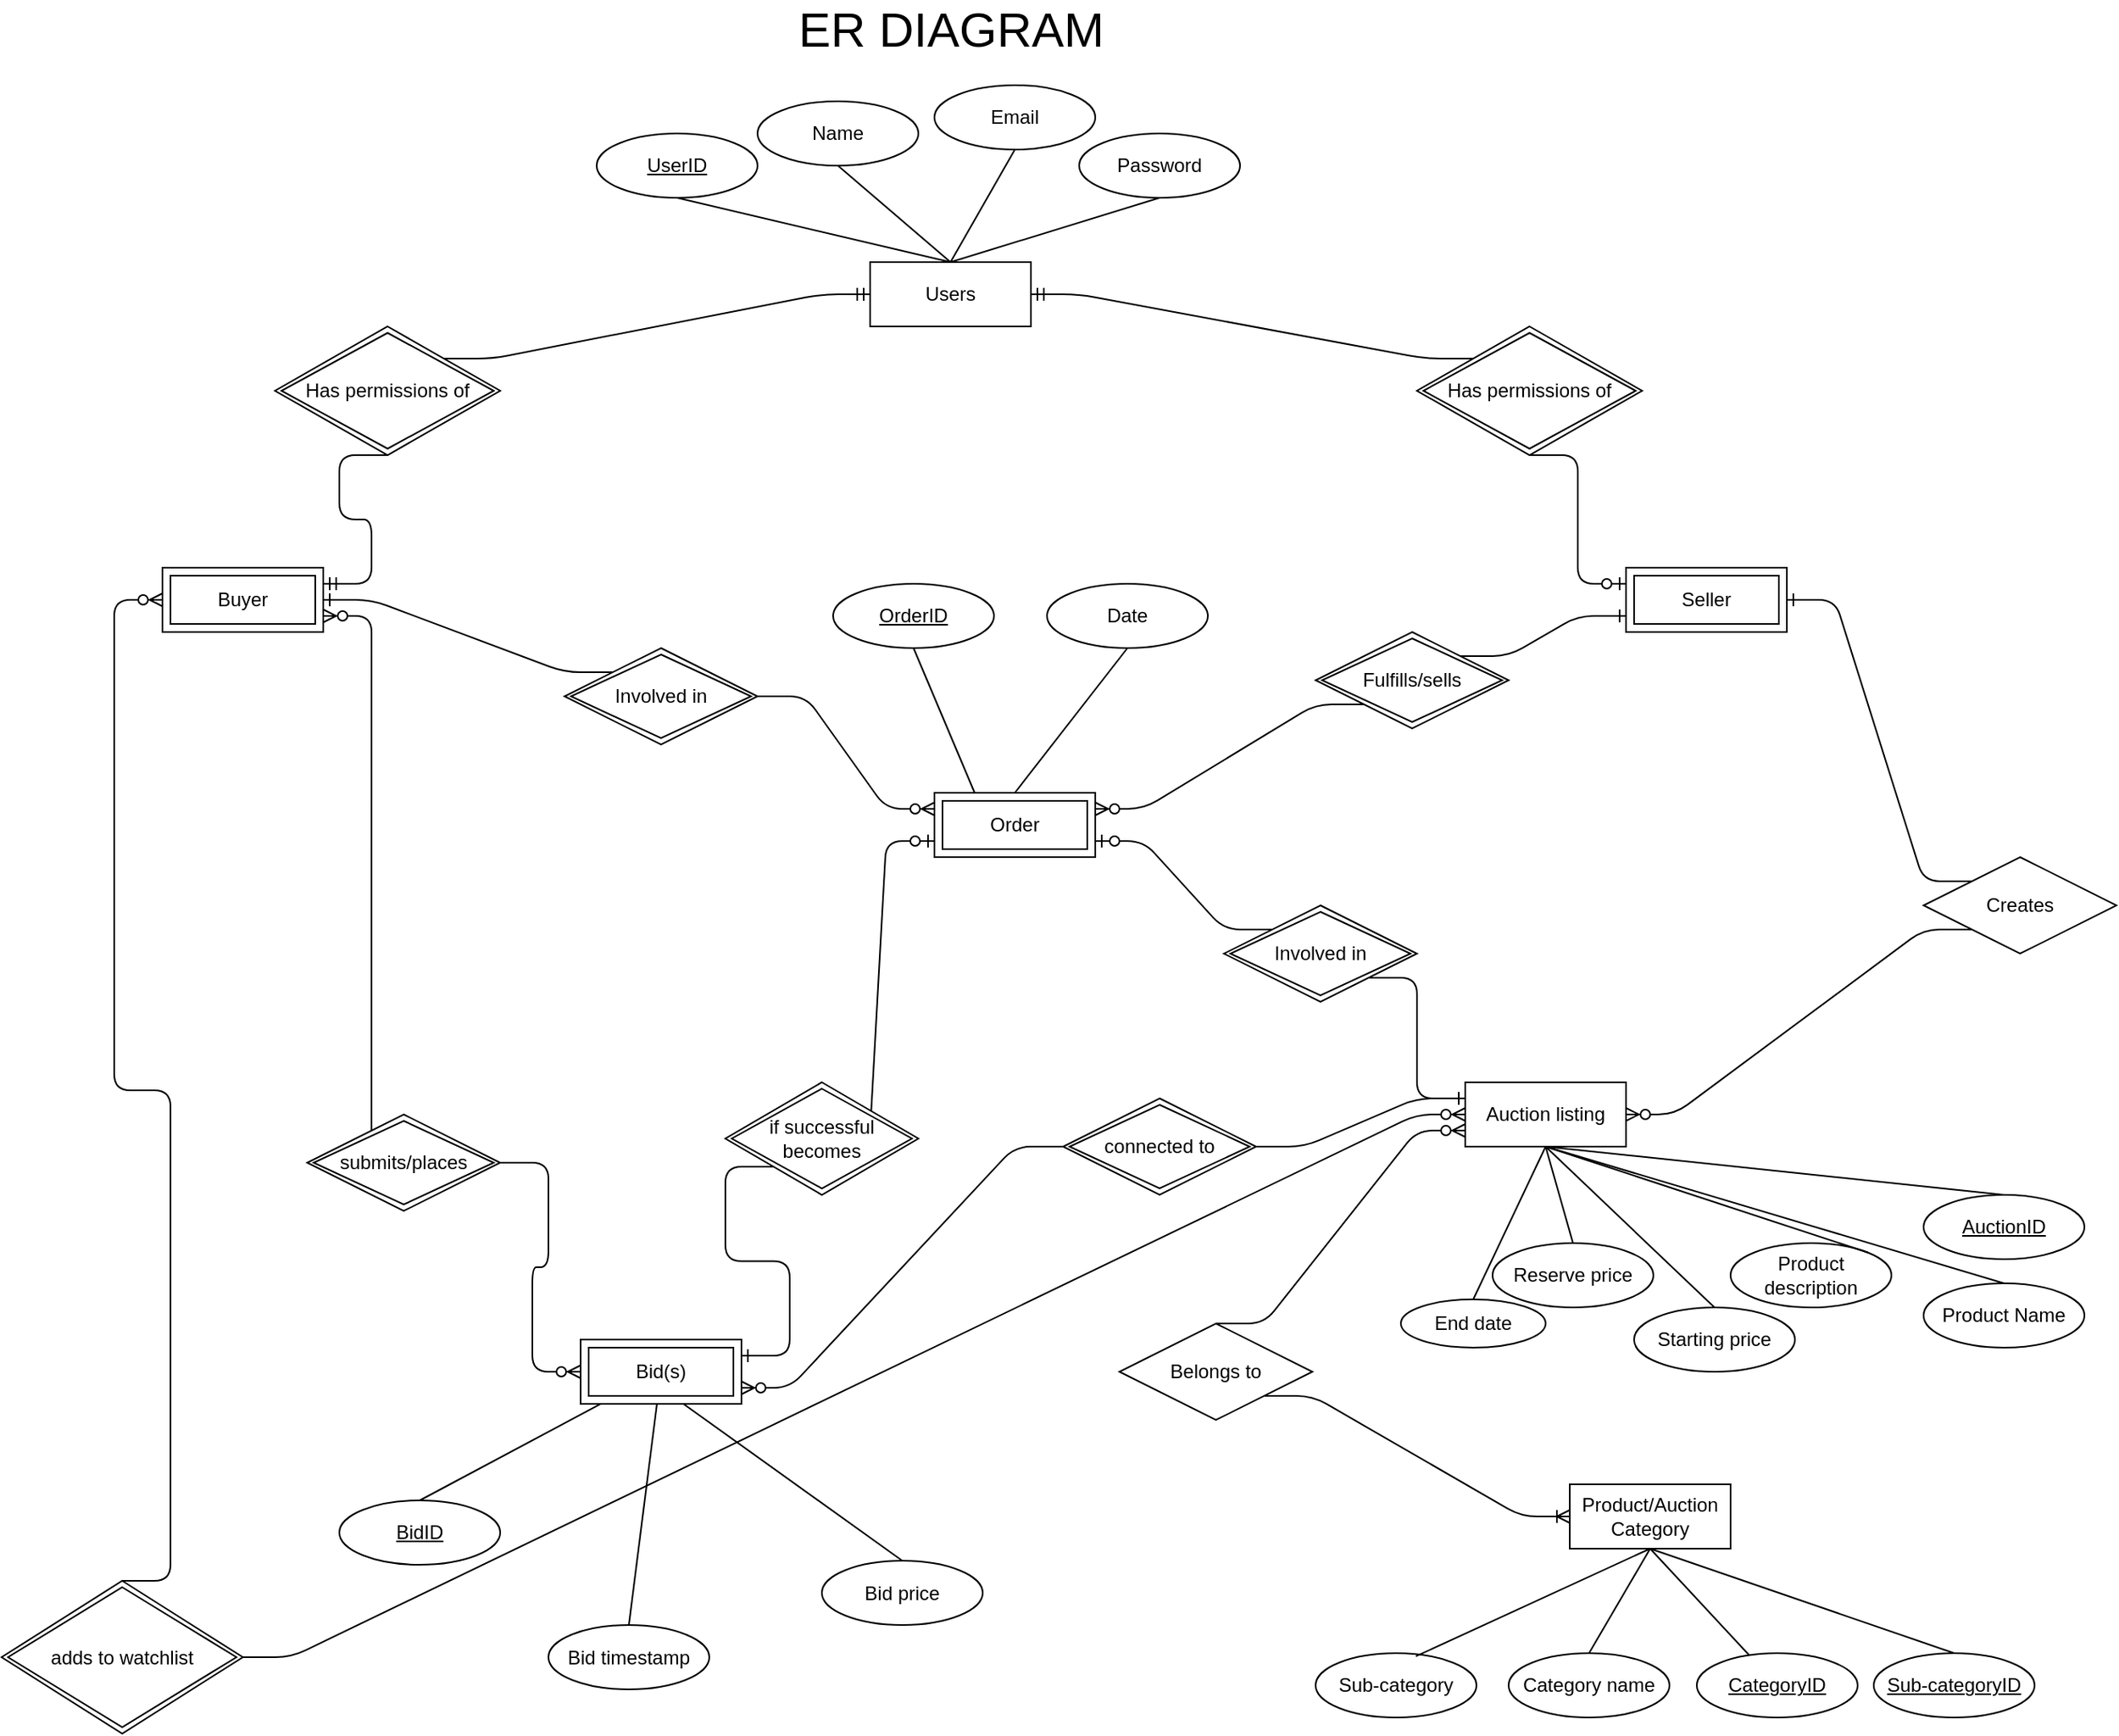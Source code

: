<mxfile version="13.8.1" type="github" pages="3">
  <diagram id="PBJe3xCFQkrLJ3TgRgL_" name="Qasim">
    <mxGraphModel dx="1577" dy="1065" grid="1" gridSize="10" guides="1" tooltips="1" connect="1" arrows="1" fold="1" page="1" pageScale="1" pageWidth="1654" pageHeight="1169" math="0" shadow="0">
      <root>
        <mxCell id="0" />
        <mxCell id="1" parent="0" />
        <mxCell id="jdo_Bs8H3Nefda1nTduL-1" value="Users" style="whiteSpace=wrap;html=1;align=center;" parent="1" vertex="1">
          <mxGeometry x="750" y="200" width="100" height="40" as="geometry" />
        </mxCell>
        <mxCell id="jdo_Bs8H3Nefda1nTduL-7" value="Has permissions of" style="shape=rhombus;double=1;perimeter=rhombusPerimeter;whiteSpace=wrap;html=1;align=center;" parent="1" vertex="1">
          <mxGeometry x="1090" y="240" width="140" height="80" as="geometry" />
        </mxCell>
        <mxCell id="jdo_Bs8H3Nefda1nTduL-9" value="Seller" style="shape=ext;margin=3;double=1;whiteSpace=wrap;html=1;align=center;" parent="1" vertex="1">
          <mxGeometry x="1220" y="390" width="100" height="40" as="geometry" />
        </mxCell>
        <mxCell id="jdo_Bs8H3Nefda1nTduL-10" value="Buyer" style="shape=ext;margin=3;double=1;whiteSpace=wrap;html=1;align=center;" parent="1" vertex="1">
          <mxGeometry x="310" y="390" width="100" height="40" as="geometry" />
        </mxCell>
        <mxCell id="jdo_Bs8H3Nefda1nTduL-11" value="Has permissions of" style="shape=rhombus;double=1;perimeter=rhombusPerimeter;whiteSpace=wrap;html=1;align=center;" parent="1" vertex="1">
          <mxGeometry x="380" y="240" width="140" height="80" as="geometry" />
        </mxCell>
        <mxCell id="jdo_Bs8H3Nefda1nTduL-14" value="" style="edgeStyle=entityRelationEdgeStyle;fontSize=12;html=1;endArrow=ERzeroToOne;endFill=1;rounded=1;exitX=0.5;exitY=1;exitDx=0;exitDy=0;entryX=0;entryY=0.25;entryDx=0;entryDy=0;" parent="1" source="jdo_Bs8H3Nefda1nTduL-7" target="jdo_Bs8H3Nefda1nTduL-9" edge="1">
          <mxGeometry width="100" height="100" relative="1" as="geometry">
            <mxPoint x="1040" y="430" as="sourcePoint" />
            <mxPoint x="970" y="500" as="targetPoint" />
          </mxGeometry>
        </mxCell>
        <mxCell id="jdo_Bs8H3Nefda1nTduL-17" value="" style="edgeStyle=entityRelationEdgeStyle;fontSize=12;html=1;endArrow=ERmandOne;entryX=0;entryY=0.5;entryDx=0;entryDy=0;exitX=1;exitY=0;exitDx=0;exitDy=0;" parent="1" source="jdo_Bs8H3Nefda1nTduL-11" target="jdo_Bs8H3Nefda1nTduL-1" edge="1">
          <mxGeometry width="100" height="100" relative="1" as="geometry">
            <mxPoint x="530" y="300" as="sourcePoint" />
            <mxPoint x="630" y="200" as="targetPoint" />
          </mxGeometry>
        </mxCell>
        <mxCell id="jdo_Bs8H3Nefda1nTduL-18" value="" style="edgeStyle=entityRelationEdgeStyle;fontSize=12;html=1;endArrow=ERmandOne;entryX=1;entryY=0.25;entryDx=0;entryDy=0;exitX=0.5;exitY=1;exitDx=0;exitDy=0;" parent="1" source="jdo_Bs8H3Nefda1nTduL-11" target="jdo_Bs8H3Nefda1nTduL-10" edge="1">
          <mxGeometry width="100" height="100" relative="1" as="geometry">
            <mxPoint x="820" y="610" as="sourcePoint" />
            <mxPoint x="380" y="350" as="targetPoint" />
          </mxGeometry>
        </mxCell>
        <mxCell id="jdo_Bs8H3Nefda1nTduL-20" value="Creates" style="shape=rhombus;perimeter=rhombusPerimeter;whiteSpace=wrap;html=1;align=center;" parent="1" vertex="1">
          <mxGeometry x="1405" y="570" width="120" height="60" as="geometry" />
        </mxCell>
        <mxCell id="jdo_Bs8H3Nefda1nTduL-21" value="Auction listing" style="whiteSpace=wrap;html=1;align=center;" parent="1" vertex="1">
          <mxGeometry x="1120" y="710" width="100" height="40" as="geometry" />
        </mxCell>
        <mxCell id="jdo_Bs8H3Nefda1nTduL-22" value="" style="edgeStyle=entityRelationEdgeStyle;fontSize=12;html=1;endArrow=ERzeroToMany;endFill=1;entryX=1;entryY=0.5;entryDx=0;entryDy=0;exitX=0;exitY=1;exitDx=0;exitDy=0;" parent="1" source="jdo_Bs8H3Nefda1nTduL-20" target="jdo_Bs8H3Nefda1nTduL-21" edge="1">
          <mxGeometry width="100" height="100" relative="1" as="geometry">
            <mxPoint x="1190" y="620" as="sourcePoint" />
            <mxPoint x="1330" y="650" as="targetPoint" />
          </mxGeometry>
        </mxCell>
        <mxCell id="jdo_Bs8H3Nefda1nTduL-25" value="" style="edgeStyle=entityRelationEdgeStyle;fontSize=12;html=1;endArrow=ERmandOne;entryX=1;entryY=0.5;entryDx=0;entryDy=0;exitX=0;exitY=0;exitDx=0;exitDy=0;" parent="1" source="jdo_Bs8H3Nefda1nTduL-7" target="jdo_Bs8H3Nefda1nTduL-1" edge="1">
          <mxGeometry width="100" height="100" relative="1" as="geometry">
            <mxPoint x="1093" y="205" as="sourcePoint" />
            <mxPoint x="1030" y="120" as="targetPoint" />
          </mxGeometry>
        </mxCell>
        <mxCell id="jdo_Bs8H3Nefda1nTduL-26" value="AuctionID" style="ellipse;whiteSpace=wrap;html=1;align=center;fontStyle=4;" parent="1" vertex="1">
          <mxGeometry x="1405" y="780" width="100" height="40" as="geometry" />
        </mxCell>
        <mxCell id="jdo_Bs8H3Nefda1nTduL-27" value="" style="endArrow=none;html=1;rounded=0;entryX=0.5;entryY=0;entryDx=0;entryDy=0;exitX=0.5;exitY=1;exitDx=0;exitDy=0;" parent="1" source="jdo_Bs8H3Nefda1nTduL-21" target="jdo_Bs8H3Nefda1nTduL-26" edge="1">
          <mxGeometry relative="1" as="geometry">
            <mxPoint x="1485" y="500" as="sourcePoint" />
            <mxPoint x="1645" y="500" as="targetPoint" />
          </mxGeometry>
        </mxCell>
        <mxCell id="jdo_Bs8H3Nefda1nTduL-28" value="" style="edgeStyle=entityRelationEdgeStyle;fontSize=12;html=1;endArrow=ERone;endFill=1;entryX=1;entryY=0.5;entryDx=0;entryDy=0;exitX=0;exitY=0;exitDx=0;exitDy=0;" parent="1" source="jdo_Bs8H3Nefda1nTduL-20" target="jdo_Bs8H3Nefda1nTduL-9" edge="1">
          <mxGeometry width="100" height="100" relative="1" as="geometry">
            <mxPoint x="980" y="760" as="sourcePoint" />
            <mxPoint x="1080" y="660" as="targetPoint" />
          </mxGeometry>
        </mxCell>
        <mxCell id="jdo_Bs8H3Nefda1nTduL-29" value="Product Name" style="ellipse;whiteSpace=wrap;html=1;align=center;" parent="1" vertex="1">
          <mxGeometry x="1405" y="835" width="100" height="40" as="geometry" />
        </mxCell>
        <mxCell id="jdo_Bs8H3Nefda1nTduL-30" value="" style="endArrow=none;html=1;rounded=0;entryX=0.5;entryY=1;entryDx=0;entryDy=0;exitX=0.5;exitY=0;exitDx=0;exitDy=0;" parent="1" source="jdo_Bs8H3Nefda1nTduL-29" target="jdo_Bs8H3Nefda1nTduL-21" edge="1">
          <mxGeometry relative="1" as="geometry">
            <mxPoint x="1065" y="810" as="sourcePoint" />
            <mxPoint x="1225" y="810" as="targetPoint" />
          </mxGeometry>
        </mxCell>
        <mxCell id="jdo_Bs8H3Nefda1nTduL-31" value="Product description" style="ellipse;whiteSpace=wrap;html=1;align=center;" parent="1" vertex="1">
          <mxGeometry x="1285" y="810" width="100" height="40" as="geometry" />
        </mxCell>
        <mxCell id="jdo_Bs8H3Nefda1nTduL-34" value="" style="endArrow=none;html=1;rounded=0;entryX=0.5;entryY=1;entryDx=0;entryDy=0;exitX=1;exitY=0;exitDx=0;exitDy=0;" parent="1" source="jdo_Bs8H3Nefda1nTduL-31" target="jdo_Bs8H3Nefda1nTduL-21" edge="1">
          <mxGeometry relative="1" as="geometry">
            <mxPoint x="1255" y="850" as="sourcePoint" />
            <mxPoint x="1245" y="790" as="targetPoint" />
          </mxGeometry>
        </mxCell>
        <mxCell id="jdo_Bs8H3Nefda1nTduL-38" value="" style="edgeStyle=entityRelationEdgeStyle;fontSize=12;html=1;endArrow=ERzeroToMany;endFill=1;exitX=0.583;exitY=0.5;exitDx=0;exitDy=0;exitPerimeter=0;entryX=1;entryY=0.75;entryDx=0;entryDy=0;" parent="1" source="S4HPG_5OyXTRfToOtr7x-22" target="jdo_Bs8H3Nefda1nTduL-10" edge="1">
          <mxGeometry width="100" height="100" relative="1" as="geometry">
            <mxPoint x="540" y="690" as="sourcePoint" />
            <mxPoint x="590" y="580" as="targetPoint" />
          </mxGeometry>
        </mxCell>
        <mxCell id="jdo_Bs8H3Nefda1nTduL-39" value="Bid price" style="ellipse;whiteSpace=wrap;html=1;align=center;" parent="1" vertex="1">
          <mxGeometry x="720" y="1007.5" width="100" height="40" as="geometry" />
        </mxCell>
        <mxCell id="jdo_Bs8H3Nefda1nTduL-40" value="" style="endArrow=none;html=1;rounded=0;entryX=0.5;entryY=0;entryDx=0;entryDy=0;exitX=0.5;exitY=0.75;exitDx=0;exitDy=0;exitPerimeter=0;" parent="1" source="u88miDDHLqtCUj73dIhM-4" target="jdo_Bs8H3Nefda1nTduL-39" edge="1">
          <mxGeometry relative="1" as="geometry">
            <mxPoint x="680" y="755" as="sourcePoint" />
            <mxPoint x="840" y="710" as="targetPoint" />
          </mxGeometry>
        </mxCell>
        <mxCell id="jdo_Bs8H3Nefda1nTduL-41" value="BidID" style="ellipse;whiteSpace=wrap;html=1;align=center;fontStyle=4;" parent="1" vertex="1">
          <mxGeometry x="420" y="970" width="100" height="40" as="geometry" />
        </mxCell>
        <mxCell id="jdo_Bs8H3Nefda1nTduL-42" value="" style="endArrow=none;html=1;rounded=0;exitX=0.5;exitY=0;exitDx=0;exitDy=0;entryX=0.5;entryY=0.5;entryDx=0;entryDy=0;entryPerimeter=0;" parent="1" source="jdo_Bs8H3Nefda1nTduL-41" target="u88miDDHLqtCUj73dIhM-4" edge="1">
          <mxGeometry relative="1" as="geometry">
            <mxPoint x="760" y="720" as="sourcePoint" />
            <mxPoint x="650" y="740" as="targetPoint" />
          </mxGeometry>
        </mxCell>
        <mxCell id="jdo_Bs8H3Nefda1nTduL-43" value="End date" style="ellipse;whiteSpace=wrap;html=1;align=center;" parent="1" vertex="1">
          <mxGeometry x="1080" y="845" width="90" height="30" as="geometry" />
        </mxCell>
        <mxCell id="jdo_Bs8H3Nefda1nTduL-44" value="" style="endArrow=none;html=1;rounded=0;entryX=0.5;entryY=1;entryDx=0;entryDy=0;exitX=0.5;exitY=0;exitDx=0;exitDy=0;" parent="1" source="jdo_Bs8H3Nefda1nTduL-43" target="jdo_Bs8H3Nefda1nTduL-21" edge="1">
          <mxGeometry relative="1" as="geometry">
            <mxPoint x="1170.355" y="855.858" as="sourcePoint" />
            <mxPoint x="1095" y="750" as="targetPoint" />
          </mxGeometry>
        </mxCell>
        <mxCell id="jdo_Bs8H3Nefda1nTduL-45" value="Belongs to" style="shape=rhombus;perimeter=rhombusPerimeter;whiteSpace=wrap;html=1;align=center;" parent="1" vertex="1">
          <mxGeometry x="905" y="860" width="120" height="60" as="geometry" />
        </mxCell>
        <mxCell id="jdo_Bs8H3Nefda1nTduL-46" value="Product/Auction Category" style="whiteSpace=wrap;html=1;align=center;" parent="1" vertex="1">
          <mxGeometry x="1185" y="960" width="100" height="40" as="geometry" />
        </mxCell>
        <mxCell id="jdo_Bs8H3Nefda1nTduL-49" value="" style="edgeStyle=entityRelationEdgeStyle;fontSize=12;html=1;endArrow=ERzeroToMany;endFill=1;exitX=0.5;exitY=0;exitDx=0;exitDy=0;entryX=0;entryY=0.75;entryDx=0;entryDy=0;" parent="1" source="jdo_Bs8H3Nefda1nTduL-45" target="jdo_Bs8H3Nefda1nTduL-21" edge="1">
          <mxGeometry width="100" height="100" relative="1" as="geometry">
            <mxPoint x="760" y="810" as="sourcePoint" />
            <mxPoint x="820" y="690" as="targetPoint" />
          </mxGeometry>
        </mxCell>
        <mxCell id="jdo_Bs8H3Nefda1nTduL-50" value="" style="edgeStyle=entityRelationEdgeStyle;fontSize=12;html=1;endArrow=ERoneToMany;exitX=1;exitY=1;exitDx=0;exitDy=0;" parent="1" source="jdo_Bs8H3Nefda1nTduL-45" target="jdo_Bs8H3Nefda1nTduL-46" edge="1">
          <mxGeometry width="100" height="100" relative="1" as="geometry">
            <mxPoint x="790" y="860" as="sourcePoint" />
            <mxPoint x="940" y="690" as="targetPoint" />
          </mxGeometry>
        </mxCell>
        <mxCell id="S4HPG_5OyXTRfToOtr7x-1" value="CategoryID" style="ellipse;whiteSpace=wrap;html=1;align=center;fontStyle=4;" parent="1" vertex="1">
          <mxGeometry x="1264" y="1065" width="100" height="40" as="geometry" />
        </mxCell>
        <mxCell id="S4HPG_5OyXTRfToOtr7x-2" value="Category name" style="ellipse;whiteSpace=wrap;html=1;align=center;" parent="1" vertex="1">
          <mxGeometry x="1147" y="1065" width="100" height="40" as="geometry" />
        </mxCell>
        <mxCell id="S4HPG_5OyXTRfToOtr7x-4" value="Sub-category" style="ellipse;whiteSpace=wrap;html=1;align=center;" parent="1" vertex="1">
          <mxGeometry x="1027" y="1065" width="100" height="40" as="geometry" />
        </mxCell>
        <mxCell id="S4HPG_5OyXTRfToOtr7x-5" value="Sub-categoryID" style="ellipse;whiteSpace=wrap;html=1;align=center;fontStyle=4;" parent="1" vertex="1">
          <mxGeometry x="1374" y="1065" width="100" height="40" as="geometry" />
        </mxCell>
        <mxCell id="S4HPG_5OyXTRfToOtr7x-6" value="" style="endArrow=none;html=1;rounded=0;exitX=0.5;exitY=1;exitDx=0;exitDy=0;entryX=0.5;entryY=0;entryDx=0;entryDy=0;" parent="1" source="jdo_Bs8H3Nefda1nTduL-46" target="S4HPG_5OyXTRfToOtr7x-5" edge="1">
          <mxGeometry relative="1" as="geometry">
            <mxPoint x="840" y="1010" as="sourcePoint" />
            <mxPoint x="1000" y="1010" as="targetPoint" />
          </mxGeometry>
        </mxCell>
        <mxCell id="S4HPG_5OyXTRfToOtr7x-9" value="" style="endArrow=none;html=1;rounded=0;exitX=0.5;exitY=1;exitDx=0;exitDy=0;" parent="1" source="jdo_Bs8H3Nefda1nTduL-46" target="S4HPG_5OyXTRfToOtr7x-1" edge="1">
          <mxGeometry relative="1" as="geometry">
            <mxPoint x="750" y="1010" as="sourcePoint" />
            <mxPoint x="887" y="1060" as="targetPoint" />
          </mxGeometry>
        </mxCell>
        <mxCell id="S4HPG_5OyXTRfToOtr7x-10" value="" style="endArrow=none;html=1;rounded=0;exitX=0.5;exitY=1;exitDx=0;exitDy=0;entryX=0.5;entryY=0;entryDx=0;entryDy=0;" parent="1" source="jdo_Bs8H3Nefda1nTduL-46" target="S4HPG_5OyXTRfToOtr7x-2" edge="1">
          <mxGeometry relative="1" as="geometry">
            <mxPoint x="760" y="1020" as="sourcePoint" />
            <mxPoint x="897" y="1070" as="targetPoint" />
          </mxGeometry>
        </mxCell>
        <mxCell id="S4HPG_5OyXTRfToOtr7x-11" value="" style="endArrow=none;html=1;rounded=0;exitX=0.5;exitY=1;exitDx=0;exitDy=0;entryX=0.623;entryY=0.049;entryDx=0;entryDy=0;entryPerimeter=0;" parent="1" source="jdo_Bs8H3Nefda1nTduL-46" target="S4HPG_5OyXTRfToOtr7x-4" edge="1">
          <mxGeometry relative="1" as="geometry">
            <mxPoint x="770" y="1030" as="sourcePoint" />
            <mxPoint x="907" y="1080" as="targetPoint" />
          </mxGeometry>
        </mxCell>
        <mxCell id="S4HPG_5OyXTRfToOtr7x-12" value="&lt;u&gt;UserID&lt;/u&gt;" style="ellipse;whiteSpace=wrap;html=1;align=center;" parent="1" vertex="1">
          <mxGeometry x="580" y="120" width="100" height="40" as="geometry" />
        </mxCell>
        <mxCell id="S4HPG_5OyXTRfToOtr7x-13" value="" style="endArrow=none;html=1;rounded=0;entryX=0.5;entryY=1;entryDx=0;entryDy=0;exitX=0.5;exitY=0;exitDx=0;exitDy=0;" parent="1" source="jdo_Bs8H3Nefda1nTduL-1" target="S4HPG_5OyXTRfToOtr7x-15" edge="1">
          <mxGeometry relative="1" as="geometry">
            <mxPoint x="827" y="170" as="sourcePoint" />
            <mxPoint x="870" y="130" as="targetPoint" />
          </mxGeometry>
        </mxCell>
        <mxCell id="S4HPG_5OyXTRfToOtr7x-14" value="" style="endArrow=none;html=1;rounded=0;exitX=0.5;exitY=1;exitDx=0;exitDy=0;entryX=0.5;entryY=0;entryDx=0;entryDy=0;" parent="1" source="S4HPG_5OyXTRfToOtr7x-12" target="jdo_Bs8H3Nefda1nTduL-1" edge="1">
          <mxGeometry relative="1" as="geometry">
            <mxPoint x="700" y="150" as="sourcePoint" />
            <mxPoint x="860" y="150" as="targetPoint" />
          </mxGeometry>
        </mxCell>
        <mxCell id="S4HPG_5OyXTRfToOtr7x-15" value="Name" style="ellipse;whiteSpace=wrap;html=1;align=center;" parent="1" vertex="1">
          <mxGeometry x="680" y="100" width="100" height="40" as="geometry" />
        </mxCell>
        <mxCell id="S4HPG_5OyXTRfToOtr7x-16" value="Email" style="ellipse;whiteSpace=wrap;html=1;align=center;" parent="1" vertex="1">
          <mxGeometry x="790" y="90" width="100" height="40" as="geometry" />
        </mxCell>
        <mxCell id="S4HPG_5OyXTRfToOtr7x-17" value="" style="endArrow=none;html=1;rounded=0;entryX=0.5;entryY=1;entryDx=0;entryDy=0;exitX=0.5;exitY=0;exitDx=0;exitDy=0;" parent="1" source="jdo_Bs8H3Nefda1nTduL-1" target="S4HPG_5OyXTRfToOtr7x-16" edge="1">
          <mxGeometry relative="1" as="geometry">
            <mxPoint x="834" y="180" as="sourcePoint" />
            <mxPoint x="837" y="130" as="targetPoint" />
          </mxGeometry>
        </mxCell>
        <mxCell id="S4HPG_5OyXTRfToOtr7x-18" value="Starting price" style="ellipse;whiteSpace=wrap;html=1;align=center;" parent="1" vertex="1">
          <mxGeometry x="1225" y="850" width="100" height="40" as="geometry" />
        </mxCell>
        <mxCell id="S4HPG_5OyXTRfToOtr7x-19" value="Reserve price" style="ellipse;whiteSpace=wrap;html=1;align=center;" parent="1" vertex="1">
          <mxGeometry x="1137" y="810" width="100" height="40" as="geometry" />
        </mxCell>
        <mxCell id="S4HPG_5OyXTRfToOtr7x-20" value="" style="endArrow=none;html=1;rounded=0;exitX=0.5;exitY=1;exitDx=0;exitDy=0;entryX=0.5;entryY=0;entryDx=0;entryDy=0;" parent="1" source="jdo_Bs8H3Nefda1nTduL-21" target="S4HPG_5OyXTRfToOtr7x-19" edge="1">
          <mxGeometry relative="1" as="geometry">
            <mxPoint x="1055" y="770" as="sourcePoint" />
            <mxPoint x="1215" y="770" as="targetPoint" />
          </mxGeometry>
        </mxCell>
        <mxCell id="S4HPG_5OyXTRfToOtr7x-21" value="" style="endArrow=none;html=1;rounded=0;exitX=0.5;exitY=1;exitDx=0;exitDy=0;entryX=0.5;entryY=0;entryDx=0;entryDy=0;" parent="1" source="jdo_Bs8H3Nefda1nTduL-21" target="S4HPG_5OyXTRfToOtr7x-18" edge="1">
          <mxGeometry relative="1" as="geometry">
            <mxPoint x="1140" y="750" as="sourcePoint" />
            <mxPoint x="1202" y="880" as="targetPoint" />
          </mxGeometry>
        </mxCell>
        <mxCell id="S4HPG_5OyXTRfToOtr7x-22" value="submits/places" style="shape=rhombus;double=1;perimeter=rhombusPerimeter;whiteSpace=wrap;html=1;align=center;shadow=0;sketch=0;strokeColor=#000000;gradientColor=none;" parent="1" vertex="1">
          <mxGeometry x="400" y="730" width="120" height="60" as="geometry" />
        </mxCell>
        <mxCell id="S4HPG_5OyXTRfToOtr7x-23" value="Bid timestamp" style="ellipse;whiteSpace=wrap;html=1;align=center;" parent="1" vertex="1">
          <mxGeometry x="550" y="1047.5" width="100" height="40" as="geometry" />
        </mxCell>
        <mxCell id="S4HPG_5OyXTRfToOtr7x-24" value="" style="endArrow=none;html=1;rounded=0;exitX=0.5;exitY=0.5;exitDx=0;exitDy=0;entryX=0.5;entryY=0;entryDx=0;entryDy=0;exitPerimeter=0;" parent="1" source="u88miDDHLqtCUj73dIhM-4" target="S4HPG_5OyXTRfToOtr7x-23" edge="1">
          <mxGeometry relative="1" as="geometry">
            <mxPoint x="680" y="755" as="sourcePoint" />
            <mxPoint x="1000" y="750" as="targetPoint" />
          </mxGeometry>
        </mxCell>
        <mxCell id="S4HPG_5OyXTRfToOtr7x-25" value="adds to watchlist" style="shape=rhombus;double=1;perimeter=rhombusPerimeter;whiteSpace=wrap;html=1;align=center;shadow=0;sketch=0;strokeColor=#000000;gradientColor=none;" parent="1" vertex="1">
          <mxGeometry x="210" y="1020" width="150" height="95" as="geometry" />
        </mxCell>
        <mxCell id="S4HPG_5OyXTRfToOtr7x-26" value="" style="edgeStyle=entityRelationEdgeStyle;fontSize=12;html=1;endArrow=ERzeroToMany;endFill=1;exitX=1;exitY=0.5;exitDx=0;exitDy=0;entryX=0;entryY=0.5;entryDx=0;entryDy=0;" parent="1" source="S4HPG_5OyXTRfToOtr7x-25" target="jdo_Bs8H3Nefda1nTduL-21" edge="1">
          <mxGeometry width="100" height="100" relative="1" as="geometry">
            <mxPoint x="740" y="780" as="sourcePoint" />
            <mxPoint x="840" y="680" as="targetPoint" />
          </mxGeometry>
        </mxCell>
        <mxCell id="S4HPG_5OyXTRfToOtr7x-28" value="" style="fontSize=12;html=1;endArrow=ERzeroToMany;endFill=1;entryX=0;entryY=0.5;entryDx=0;entryDy=0;exitX=0.5;exitY=0;exitDx=0;exitDy=0;edgeStyle=entityRelationEdgeStyle;" parent="1" source="S4HPG_5OyXTRfToOtr7x-25" target="jdo_Bs8H3Nefda1nTduL-10" edge="1">
          <mxGeometry width="100" height="100" relative="1" as="geometry">
            <mxPoint x="310" y="790" as="sourcePoint" />
            <mxPoint x="410" y="690" as="targetPoint" />
          </mxGeometry>
        </mxCell>
        <mxCell id="S4HPG_5OyXTRfToOtr7x-30" value="&lt;font style=&quot;font-size: 30px&quot;&gt;ER DIAGRAM&lt;/font&gt;" style="text;html=1;align=center;verticalAlign=middle;resizable=0;points=[];autosize=1;" parent="1" vertex="1">
          <mxGeometry x="695" y="40" width="210" height="30" as="geometry" />
        </mxCell>
        <mxCell id="u88miDDHLqtCUj73dIhM-1" value="Password" style="ellipse;whiteSpace=wrap;html=1;align=center;" vertex="1" parent="1">
          <mxGeometry x="880" y="120" width="100" height="40" as="geometry" />
        </mxCell>
        <mxCell id="u88miDDHLqtCUj73dIhM-2" value="" style="endArrow=none;html=1;rounded=0;entryX=0.5;entryY=1;entryDx=0;entryDy=0;exitX=0.5;exitY=0;exitDx=0;exitDy=0;" edge="1" parent="1" source="jdo_Bs8H3Nefda1nTduL-1" target="u88miDDHLqtCUj73dIhM-1">
          <mxGeometry relative="1" as="geometry">
            <mxPoint x="660" y="390" as="sourcePoint" />
            <mxPoint x="820" y="390" as="targetPoint" />
          </mxGeometry>
        </mxCell>
        <mxCell id="u88miDDHLqtCUj73dIhM-4" value="Bid(s)" style="shape=ext;margin=3;double=1;whiteSpace=wrap;html=1;align=center;" vertex="1" parent="1">
          <mxGeometry x="570" y="870" width="100" height="40" as="geometry" />
        </mxCell>
        <mxCell id="u88miDDHLqtCUj73dIhM-5" value="" style="edgeStyle=entityRelationEdgeStyle;fontSize=12;html=1;endArrow=ERzeroToMany;endFill=1;" edge="1" parent="1" source="S4HPG_5OyXTRfToOtr7x-22" target="u88miDDHLqtCUj73dIhM-4">
          <mxGeometry width="100" height="100" relative="1" as="geometry">
            <mxPoint x="480" y="770" as="sourcePoint" />
            <mxPoint x="700" y="750" as="targetPoint" />
          </mxGeometry>
        </mxCell>
        <mxCell id="u88miDDHLqtCUj73dIhM-6" value="connected to" style="shape=rhombus;double=1;perimeter=rhombusPerimeter;whiteSpace=wrap;html=1;align=center;" vertex="1" parent="1">
          <mxGeometry x="870" y="720" width="120" height="60" as="geometry" />
        </mxCell>
        <mxCell id="u88miDDHLqtCUj73dIhM-7" value="" style="edgeStyle=entityRelationEdgeStyle;fontSize=12;html=1;endArrow=ERone;endFill=1;entryX=0;entryY=0.25;entryDx=0;entryDy=0;" edge="1" parent="1" source="u88miDDHLqtCUj73dIhM-6" target="jdo_Bs8H3Nefda1nTduL-21">
          <mxGeometry width="100" height="100" relative="1" as="geometry">
            <mxPoint x="830" y="690" as="sourcePoint" />
            <mxPoint x="930" y="590" as="targetPoint" />
          </mxGeometry>
        </mxCell>
        <mxCell id="u88miDDHLqtCUj73dIhM-8" value="" style="edgeStyle=entityRelationEdgeStyle;fontSize=12;html=1;endArrow=ERzeroToMany;endFill=1;entryX=1;entryY=0.75;entryDx=0;entryDy=0;exitX=0;exitY=0.5;exitDx=0;exitDy=0;" edge="1" parent="1" source="u88miDDHLqtCUj73dIhM-6" target="u88miDDHLqtCUj73dIhM-4">
          <mxGeometry width="100" height="100" relative="1" as="geometry">
            <mxPoint x="820" y="710" as="sourcePoint" />
            <mxPoint x="920" y="610" as="targetPoint" />
          </mxGeometry>
        </mxCell>
        <mxCell id="u88miDDHLqtCUj73dIhM-9" value="Order" style="shape=ext;margin=3;double=1;whiteSpace=wrap;html=1;align=center;" vertex="1" parent="1">
          <mxGeometry x="790" y="530" width="100" height="40" as="geometry" />
        </mxCell>
        <mxCell id="u88miDDHLqtCUj73dIhM-10" value="" style="edgeStyle=entityRelationEdgeStyle;fontSize=12;html=1;endArrow=ERzeroToOne;endFill=1;entryX=0;entryY=0.75;entryDx=0;entryDy=0;exitX=0.5;exitY=0.429;exitDx=0;exitDy=0;exitPerimeter=0;" edge="1" parent="1" source="u88miDDHLqtCUj73dIhM-11" target="u88miDDHLqtCUj73dIhM-9">
          <mxGeometry width="100" height="100" relative="1" as="geometry">
            <mxPoint x="690" y="620" as="sourcePoint" />
            <mxPoint x="690" y="550" as="targetPoint" />
          </mxGeometry>
        </mxCell>
        <mxCell id="u88miDDHLqtCUj73dIhM-11" value="if successful becomes" style="shape=rhombus;double=1;perimeter=rhombusPerimeter;whiteSpace=wrap;html=1;align=center;" vertex="1" parent="1">
          <mxGeometry x="660" y="710" width="120" height="70" as="geometry" />
        </mxCell>
        <mxCell id="u88miDDHLqtCUj73dIhM-12" value="" style="edgeStyle=entityRelationEdgeStyle;fontSize=12;html=1;endArrow=ERone;endFill=1;entryX=1;entryY=0.25;entryDx=0;entryDy=0;exitX=0;exitY=1;exitDx=0;exitDy=0;" edge="1" parent="1" source="u88miDDHLqtCUj73dIhM-11" target="u88miDDHLqtCUj73dIhM-4">
          <mxGeometry width="100" height="100" relative="1" as="geometry">
            <mxPoint x="530" y="680" as="sourcePoint" />
            <mxPoint x="630" y="580" as="targetPoint" />
          </mxGeometry>
        </mxCell>
        <mxCell id="u88miDDHLqtCUj73dIhM-13" value="Fulfills/sells" style="shape=rhombus;double=1;perimeter=rhombusPerimeter;whiteSpace=wrap;html=1;align=center;" vertex="1" parent="1">
          <mxGeometry x="1027" y="430" width="120" height="60" as="geometry" />
        </mxCell>
        <mxCell id="u88miDDHLqtCUj73dIhM-14" value="" style="edgeStyle=entityRelationEdgeStyle;fontSize=12;html=1;endArrow=ERzeroToMany;endFill=1;entryX=1;entryY=0.25;entryDx=0;entryDy=0;exitX=0;exitY=1;exitDx=0;exitDy=0;" edge="1" parent="1" source="u88miDDHLqtCUj73dIhM-13" target="u88miDDHLqtCUj73dIhM-9">
          <mxGeometry width="100" height="100" relative="1" as="geometry">
            <mxPoint x="780" y="590" as="sourcePoint" />
            <mxPoint x="880" y="490" as="targetPoint" />
          </mxGeometry>
        </mxCell>
        <mxCell id="u88miDDHLqtCUj73dIhM-15" value="" style="edgeStyle=entityRelationEdgeStyle;fontSize=12;html=1;endArrow=ERone;endFill=1;entryX=0;entryY=0.75;entryDx=0;entryDy=0;exitX=1;exitY=0;exitDx=0;exitDy=0;" edge="1" parent="1" source="u88miDDHLqtCUj73dIhM-13" target="jdo_Bs8H3Nefda1nTduL-9">
          <mxGeometry width="100" height="100" relative="1" as="geometry">
            <mxPoint x="790" y="610" as="sourcePoint" />
            <mxPoint x="890" y="510" as="targetPoint" />
          </mxGeometry>
        </mxCell>
        <mxCell id="u88miDDHLqtCUj73dIhM-16" value="Involved in" style="shape=rhombus;double=1;perimeter=rhombusPerimeter;whiteSpace=wrap;html=1;align=center;" vertex="1" parent="1">
          <mxGeometry x="970" y="600" width="120" height="60" as="geometry" />
        </mxCell>
        <mxCell id="u88miDDHLqtCUj73dIhM-17" value="Involved in" style="shape=rhombus;double=1;perimeter=rhombusPerimeter;whiteSpace=wrap;html=1;align=center;" vertex="1" parent="1">
          <mxGeometry x="560" y="440" width="120" height="60" as="geometry" />
        </mxCell>
        <mxCell id="u88miDDHLqtCUj73dIhM-18" value="" style="edgeStyle=entityRelationEdgeStyle;fontSize=12;html=1;endArrow=ERzeroToMany;endFill=1;entryX=0;entryY=0.25;entryDx=0;entryDy=0;" edge="1" parent="1" source="u88miDDHLqtCUj73dIhM-17" target="u88miDDHLqtCUj73dIhM-9">
          <mxGeometry width="100" height="100" relative="1" as="geometry">
            <mxPoint x="620" y="620" as="sourcePoint" />
            <mxPoint x="720" y="520" as="targetPoint" />
          </mxGeometry>
        </mxCell>
        <mxCell id="u88miDDHLqtCUj73dIhM-19" value="" style="edgeStyle=entityRelationEdgeStyle;fontSize=12;html=1;endArrow=ERone;endFill=1;entryX=1;entryY=0.5;entryDx=0;entryDy=0;exitX=0;exitY=0;exitDx=0;exitDy=0;" edge="1" parent="1" source="u88miDDHLqtCUj73dIhM-17" target="jdo_Bs8H3Nefda1nTduL-10">
          <mxGeometry width="100" height="100" relative="1" as="geometry">
            <mxPoint x="620" y="400" as="sourcePoint" />
            <mxPoint x="720" y="300" as="targetPoint" />
          </mxGeometry>
        </mxCell>
        <mxCell id="u88miDDHLqtCUj73dIhM-20" value="" style="edgeStyle=entityRelationEdgeStyle;fontSize=12;html=1;endArrow=ERzeroToOne;endFill=1;entryX=1;entryY=0.75;entryDx=0;entryDy=0;exitX=0;exitY=0;exitDx=0;exitDy=0;" edge="1" parent="1" source="u88miDDHLqtCUj73dIhM-16" target="u88miDDHLqtCUj73dIhM-9">
          <mxGeometry width="100" height="100" relative="1" as="geometry">
            <mxPoint x="720" y="780.03" as="sourcePoint" />
            <mxPoint x="830" y="585" as="targetPoint" />
          </mxGeometry>
        </mxCell>
        <mxCell id="u88miDDHLqtCUj73dIhM-21" value="" style="edgeStyle=entityRelationEdgeStyle;fontSize=12;html=1;endArrow=ERone;endFill=1;entryX=0;entryY=0.25;entryDx=0;entryDy=0;exitX=1;exitY=1;exitDx=0;exitDy=0;" edge="1" parent="1" source="u88miDDHLqtCUj73dIhM-16" target="jdo_Bs8H3Nefda1nTduL-21">
          <mxGeometry width="100" height="100" relative="1" as="geometry">
            <mxPoint x="1225" y="585" as="sourcePoint" />
            <mxPoint x="1215" y="672.5" as="targetPoint" />
          </mxGeometry>
        </mxCell>
        <mxCell id="u88miDDHLqtCUj73dIhM-22" value="OrderID" style="ellipse;whiteSpace=wrap;html=1;align=center;fontStyle=4;" vertex="1" parent="1">
          <mxGeometry x="727" y="400" width="100" height="40" as="geometry" />
        </mxCell>
        <mxCell id="u88miDDHLqtCUj73dIhM-23" value="Date" style="ellipse;whiteSpace=wrap;html=1;align=center;" vertex="1" parent="1">
          <mxGeometry x="860" y="400" width="100" height="40" as="geometry" />
        </mxCell>
        <mxCell id="u88miDDHLqtCUj73dIhM-24" value="" style="endArrow=none;html=1;rounded=0;entryX=0.5;entryY=1;entryDx=0;entryDy=0;exitX=0.5;exitY=0;exitDx=0;exitDy=0;" edge="1" parent="1" source="u88miDDHLqtCUj73dIhM-9" target="u88miDDHLqtCUj73dIhM-23">
          <mxGeometry relative="1" as="geometry">
            <mxPoint x="840" y="560" as="sourcePoint" />
            <mxPoint x="1000" y="560" as="targetPoint" />
          </mxGeometry>
        </mxCell>
        <mxCell id="u88miDDHLqtCUj73dIhM-25" value="" style="endArrow=none;html=1;rounded=0;entryX=0.5;entryY=1;entryDx=0;entryDy=0;exitX=0.25;exitY=0;exitDx=0;exitDy=0;" edge="1" parent="1" source="u88miDDHLqtCUj73dIhM-9" target="u88miDDHLqtCUj73dIhM-22">
          <mxGeometry relative="1" as="geometry">
            <mxPoint x="850" y="540" as="sourcePoint" />
            <mxPoint x="920" y="450" as="targetPoint" />
          </mxGeometry>
        </mxCell>
      </root>
    </mxGraphModel>
  </diagram>
  <diagram id="J9CAZWFjR4xJngpeoqRt" name="Gabriel">
    <mxGraphModel grid="1" gridSize="10" guides="1" tooltips="1" connect="1" arrows="1" page="1" fold="1" pageScale="1" pageWidth="827" pageHeight="1169" math="0" shadow="0">
      <root>
        <mxCell id="o34kinmAR1xzIVLFPBfJ-0" />
        <mxCell id="o34kinmAR1xzIVLFPBfJ-1" parent="o34kinmAR1xzIVLFPBfJ-0" />
        <mxCell id="8hnfhdmzBBxjWfvv8F8p-0" value="Users" style="whiteSpace=wrap;html=1;align=center;" vertex="1" parent="o34kinmAR1xzIVLFPBfJ-1">
          <mxGeometry x="750" y="300" width="100" height="40" as="geometry" />
        </mxCell>
        <mxCell id="8hnfhdmzBBxjWfvv8F8p-1" value="Has permissions of" style="shape=rhombus;double=1;perimeter=rhombusPerimeter;whiteSpace=wrap;html=1;align=center;" vertex="1" parent="o34kinmAR1xzIVLFPBfJ-1">
          <mxGeometry x="860" y="360" width="140" height="80" as="geometry" />
        </mxCell>
        <mxCell id="8hnfhdmzBBxjWfvv8F8p-2" value="Seller" style="shape=ext;margin=3;double=1;whiteSpace=wrap;html=1;align=center;" vertex="1" parent="o34kinmAR1xzIVLFPBfJ-1">
          <mxGeometry x="1027" y="470" width="93" height="40" as="geometry" />
        </mxCell>
        <mxCell id="8hnfhdmzBBxjWfvv8F8p-3" value="Has permissions of" style="shape=rhombus;double=1;perimeter=rhombusPerimeter;whiteSpace=wrap;html=1;align=center;" vertex="1" parent="o34kinmAR1xzIVLFPBfJ-1">
          <mxGeometry x="600" y="360" width="140" height="80" as="geometry" />
        </mxCell>
        <mxCell id="8hnfhdmzBBxjWfvv8F8p-4" value="" style="edgeStyle=entityRelationEdgeStyle;fontSize=12;html=1;endArrow=ERzeroToOne;endFill=1;rounded=1;exitX=0.5;exitY=1;exitDx=0;exitDy=0;" edge="1" parent="o34kinmAR1xzIVLFPBfJ-1" source="8hnfhdmzBBxjWfvv8F8p-1">
          <mxGeometry width="100" height="100" relative="1" as="geometry">
            <mxPoint x="1040" y="430" as="sourcePoint" />
            <mxPoint x="1027" y="480" as="targetPoint" />
          </mxGeometry>
        </mxCell>
        <mxCell id="8hnfhdmzBBxjWfvv8F8p-5" value="" style="edgeStyle=entityRelationEdgeStyle;fontSize=12;html=1;endArrow=ERmandOne;entryX=0;entryY=0.5;entryDx=0;entryDy=0;exitX=1;exitY=0;exitDx=0;exitDy=0;" edge="1" parent="o34kinmAR1xzIVLFPBfJ-1" source="8hnfhdmzBBxjWfvv8F8p-3" target="8hnfhdmzBBxjWfvv8F8p-0">
          <mxGeometry width="100" height="100" relative="1" as="geometry">
            <mxPoint x="530" y="300" as="sourcePoint" />
            <mxPoint x="630" y="200" as="targetPoint" />
          </mxGeometry>
        </mxCell>
        <mxCell id="8hnfhdmzBBxjWfvv8F8p-6" value="" style="edgeStyle=entityRelationEdgeStyle;fontSize=12;html=1;endArrow=ERmandOne;entryX=1;entryY=0.25;entryDx=0;entryDy=0;exitX=0.5;exitY=1;exitDx=0;exitDy=0;" edge="1" parent="o34kinmAR1xzIVLFPBfJ-1" source="8hnfhdmzBBxjWfvv8F8p-3" target="fT4Btt4w7xMMPLra-d31-0">
          <mxGeometry width="100" height="100" relative="1" as="geometry">
            <mxPoint x="820" y="610" as="sourcePoint" />
            <mxPoint x="570" y="485.0" as="targetPoint" />
          </mxGeometry>
        </mxCell>
        <mxCell id="8hnfhdmzBBxjWfvv8F8p-7" value="Creates" style="shape=rhombus;perimeter=rhombusPerimeter;whiteSpace=wrap;html=1;align=center;" vertex="1" parent="o34kinmAR1xzIVLFPBfJ-1">
          <mxGeometry x="950" y="570" width="120" height="60" as="geometry" />
        </mxCell>
        <mxCell id="8hnfhdmzBBxjWfvv8F8p-8" value="Auction listing" style="whiteSpace=wrap;html=1;align=center;" vertex="1" parent="o34kinmAR1xzIVLFPBfJ-1">
          <mxGeometry x="820" y="660" width="100" height="40" as="geometry" />
        </mxCell>
        <mxCell id="8hnfhdmzBBxjWfvv8F8p-9" value="" style="edgeStyle=entityRelationEdgeStyle;fontSize=12;html=1;endArrow=ERzeroToMany;endFill=1;entryX=1;entryY=0.25;entryDx=0;entryDy=0;exitX=0;exitY=1;exitDx=0;exitDy=0;" edge="1" parent="o34kinmAR1xzIVLFPBfJ-1" source="8hnfhdmzBBxjWfvv8F8p-7" target="8hnfhdmzBBxjWfvv8F8p-8">
          <mxGeometry width="100" height="100" relative="1" as="geometry">
            <mxPoint x="1190" y="620" as="sourcePoint" />
            <mxPoint x="1330" y="650" as="targetPoint" />
          </mxGeometry>
        </mxCell>
        <mxCell id="8hnfhdmzBBxjWfvv8F8p-10" value="" style="edgeStyle=entityRelationEdgeStyle;fontSize=12;html=1;endArrow=ERmandOne;entryX=1;entryY=0.5;entryDx=0;entryDy=0;exitX=0;exitY=0;exitDx=0;exitDy=0;" edge="1" parent="o34kinmAR1xzIVLFPBfJ-1" source="8hnfhdmzBBxjWfvv8F8p-1" target="8hnfhdmzBBxjWfvv8F8p-0">
          <mxGeometry width="100" height="100" relative="1" as="geometry">
            <mxPoint x="1093" y="205" as="sourcePoint" />
            <mxPoint x="1030" y="120" as="targetPoint" />
          </mxGeometry>
        </mxCell>
        <mxCell id="8hnfhdmzBBxjWfvv8F8p-11" value="auctionID" style="ellipse;whiteSpace=wrap;html=1;align=center;fontStyle=4;" vertex="1" parent="o34kinmAR1xzIVLFPBfJ-1">
          <mxGeometry x="940" y="760" width="100" height="40" as="geometry" />
        </mxCell>
        <mxCell id="8hnfhdmzBBxjWfvv8F8p-12" value="" style="endArrow=none;html=1;rounded=0;entryX=0.5;entryY=0;entryDx=0;entryDy=0;exitX=0.5;exitY=1;exitDx=0;exitDy=0;" edge="1" parent="o34kinmAR1xzIVLFPBfJ-1" source="8hnfhdmzBBxjWfvv8F8p-8" target="8hnfhdmzBBxjWfvv8F8p-11">
          <mxGeometry relative="1" as="geometry">
            <mxPoint x="1270" y="460" as="sourcePoint" />
            <mxPoint x="1430" y="460" as="targetPoint" />
          </mxGeometry>
        </mxCell>
        <mxCell id="8hnfhdmzBBxjWfvv8F8p-14" value="productName" style="ellipse;whiteSpace=wrap;html=1;align=center;" vertex="1" parent="o34kinmAR1xzIVLFPBfJ-1">
          <mxGeometry x="920" y="820" width="100" height="40" as="geometry" />
        </mxCell>
        <mxCell id="8hnfhdmzBBxjWfvv8F8p-15" value="" style="endArrow=none;html=1;rounded=0;entryX=0.5;entryY=1;entryDx=0;entryDy=0;exitX=0.5;exitY=0;exitDx=0;exitDy=0;" edge="1" parent="o34kinmAR1xzIVLFPBfJ-1" source="8hnfhdmzBBxjWfvv8F8p-14" target="8hnfhdmzBBxjWfvv8F8p-8">
          <mxGeometry relative="1" as="geometry">
            <mxPoint x="850" y="770" as="sourcePoint" />
            <mxPoint x="1010" y="770" as="targetPoint" />
          </mxGeometry>
        </mxCell>
        <mxCell id="8hnfhdmzBBxjWfvv8F8p-16" value="productDescription" style="ellipse;whiteSpace=wrap;html=1;align=center;rotation=0;" vertex="1" parent="o34kinmAR1xzIVLFPBfJ-1">
          <mxGeometry x="860" y="880" width="107" height="40" as="geometry" />
        </mxCell>
        <mxCell id="8hnfhdmzBBxjWfvv8F8p-17" value="" style="endArrow=none;html=1;rounded=0;entryX=0.5;entryY=1;entryDx=0;entryDy=0;exitX=0.5;exitY=0;exitDx=0;exitDy=0;" edge="1" parent="o34kinmAR1xzIVLFPBfJ-1" source="8hnfhdmzBBxjWfvv8F8p-16" target="8hnfhdmzBBxjWfvv8F8p-8">
          <mxGeometry relative="1" as="geometry">
            <mxPoint x="1120" y="800" as="sourcePoint" />
            <mxPoint x="1030" y="750" as="targetPoint" />
          </mxGeometry>
        </mxCell>
        <mxCell id="8hnfhdmzBBxjWfvv8F8p-18" value="Bids" style="shape=rhombus;perimeter=rhombusPerimeter;whiteSpace=wrap;html=1;align=center;" vertex="1" parent="o34kinmAR1xzIVLFPBfJ-1">
          <mxGeometry x="590" y="585" width="120" height="60" as="geometry" />
        </mxCell>
        <mxCell id="8hnfhdmzBBxjWfvv8F8p-19" value="" style="edgeStyle=entityRelationEdgeStyle;fontSize=12;html=1;endArrow=ERzeroToMany;endFill=1;entryX=0;entryY=0.25;entryDx=0;entryDy=0;exitX=1;exitY=1;exitDx=0;exitDy=0;" edge="1" parent="o34kinmAR1xzIVLFPBfJ-1" source="8hnfhdmzBBxjWfvv8F8p-18" target="8hnfhdmzBBxjWfvv8F8p-8">
          <mxGeometry width="100" height="100" relative="1" as="geometry">
            <mxPoint x="680" y="810" as="sourcePoint" />
            <mxPoint x="780" y="710" as="targetPoint" />
          </mxGeometry>
        </mxCell>
        <mxCell id="8hnfhdmzBBxjWfvv8F8p-21" value="bidPrice" style="ellipse;whiteSpace=wrap;html=1;align=center;" vertex="1" parent="o34kinmAR1xzIVLFPBfJ-1">
          <mxGeometry x="380" y="680" width="100" height="40" as="geometry" />
        </mxCell>
        <mxCell id="8hnfhdmzBBxjWfvv8F8p-25" value="endDate" style="ellipse;whiteSpace=wrap;html=1;align=center;" vertex="1" parent="o34kinmAR1xzIVLFPBfJ-1">
          <mxGeometry x="673" y="870" width="90" height="30" as="geometry" />
        </mxCell>
        <mxCell id="8hnfhdmzBBxjWfvv8F8p-26" value="" style="endArrow=none;html=1;rounded=0;entryX=0.5;entryY=1;entryDx=0;entryDy=0;exitX=0.5;exitY=0;exitDx=0;exitDy=0;" edge="1" parent="o34kinmAR1xzIVLFPBfJ-1" source="8hnfhdmzBBxjWfvv8F8p-25" target="8hnfhdmzBBxjWfvv8F8p-8">
          <mxGeometry relative="1" as="geometry">
            <mxPoint x="955.355" y="815.858" as="sourcePoint" />
            <mxPoint x="880" y="710" as="targetPoint" />
          </mxGeometry>
        </mxCell>
        <mxCell id="8hnfhdmzBBxjWfvv8F8p-27" value="Assigns" style="shape=rhombus;perimeter=rhombusPerimeter;whiteSpace=wrap;html=1;align=center;" vertex="1" parent="o34kinmAR1xzIVLFPBfJ-1">
          <mxGeometry x="1060" y="670" width="120" height="60" as="geometry" />
        </mxCell>
        <mxCell id="8hnfhdmzBBxjWfvv8F8p-28" value="Category" style="whiteSpace=wrap;html=1;align=center;" vertex="1" parent="o34kinmAR1xzIVLFPBfJ-1">
          <mxGeometry x="1250" y="770" width="100" height="40" as="geometry" />
        </mxCell>
        <mxCell id="zwSj69BHhYVa5vw0qpBF-0" value="&lt;u&gt;bidID&lt;/u&gt;" style="ellipse;whiteSpace=wrap;html=1;" vertex="1" parent="o34kinmAR1xzIVLFPBfJ-1">
          <mxGeometry x="380" y="590" width="100" height="50" as="geometry" />
        </mxCell>
        <mxCell id="_nKkH8H6OoKVA1gISZj8-1" value="startDate" style="ellipse;whiteSpace=wrap;html=1;" vertex="1" parent="o34kinmAR1xzIVLFPBfJ-1">
          <mxGeometry x="763" y="820" width="100" height="30" as="geometry" />
        </mxCell>
        <mxCell id="_nKkH8H6OoKVA1gISZj8-3" value="" style="endArrow=none;html=1;entryX=0.5;entryY=0;entryDx=0;entryDy=0;" edge="1" parent="o34kinmAR1xzIVLFPBfJ-1" target="_nKkH8H6OoKVA1gISZj8-1">
          <mxGeometry width="50" height="50" relative="1" as="geometry">
            <mxPoint x="870" y="700" as="sourcePoint" />
            <mxPoint x="1010" y="730" as="targetPoint" />
          </mxGeometry>
        </mxCell>
        <mxCell id="_nKkH8H6OoKVA1gISZj8-5" value="" style="endArrow=none;dashed=1;html=1;dashPattern=1 3;strokeWidth=2;exitX=1;exitY=0.5;exitDx=0;exitDy=0;entryX=0;entryY=0.5;entryDx=0;entryDy=0;" edge="1" parent="o34kinmAR1xzIVLFPBfJ-1" source="zwSj69BHhYVa5vw0qpBF-0" target="8hnfhdmzBBxjWfvv8F8p-18">
          <mxGeometry width="50" height="50" relative="1" as="geometry">
            <mxPoint x="680" y="630" as="sourcePoint" />
            <mxPoint x="730" y="580" as="targetPoint" />
          </mxGeometry>
        </mxCell>
        <mxCell id="_nKkH8H6OoKVA1gISZj8-7" value="" style="endArrow=none;dashed=1;html=1;dashPattern=1 3;strokeWidth=2;exitX=0.5;exitY=0;exitDx=0;exitDy=0;entryX=0;entryY=0.5;entryDx=0;entryDy=0;" edge="1" parent="o34kinmAR1xzIVLFPBfJ-1" source="8hnfhdmzBBxjWfvv8F8p-21" target="8hnfhdmzBBxjWfvv8F8p-18">
          <mxGeometry width="50" height="50" relative="1" as="geometry">
            <mxPoint x="570" y="680" as="sourcePoint" />
            <mxPoint x="620" y="630" as="targetPoint" />
          </mxGeometry>
        </mxCell>
        <mxCell id="_nKkH8H6OoKVA1gISZj8-9" value="initialPrice" style="ellipse;whiteSpace=wrap;html=1;" vertex="1" parent="o34kinmAR1xzIVLFPBfJ-1">
          <mxGeometry x="790" y="742.5" width="80" height="40" as="geometry" />
        </mxCell>
        <mxCell id="_nKkH8H6OoKVA1gISZj8-10" value="currentPrice" style="ellipse;whiteSpace=wrap;html=1;" vertex="1" parent="o34kinmAR1xzIVLFPBfJ-1">
          <mxGeometry x="680" y="730" width="90" height="52.5" as="geometry" />
        </mxCell>
        <mxCell id="_nKkH8H6OoKVA1gISZj8-14" value="" style="endArrow=none;html=1;" edge="1" parent="o34kinmAR1xzIVLFPBfJ-1" source="_nKkH8H6OoKVA1gISZj8-9">
          <mxGeometry width="50" height="50" relative="1" as="geometry">
            <mxPoint x="900" y="870" as="sourcePoint" />
            <mxPoint x="870" y="700" as="targetPoint" />
          </mxGeometry>
        </mxCell>
        <mxCell id="_nKkH8H6OoKVA1gISZj8-15" value="" style="endArrow=none;html=1;entryX=0.5;entryY=1;entryDx=0;entryDy=0;exitX=1;exitY=0;exitDx=0;exitDy=0;" edge="1" parent="o34kinmAR1xzIVLFPBfJ-1" source="_nKkH8H6OoKVA1gISZj8-10" target="8hnfhdmzBBxjWfvv8F8p-8">
          <mxGeometry width="50" height="50" relative="1" as="geometry">
            <mxPoint x="770" y="800" as="sourcePoint" />
            <mxPoint x="820" y="750" as="targetPoint" />
          </mxGeometry>
        </mxCell>
        <mxCell id="fT4Btt4w7xMMPLra-d31-0" value="Buyer" style="shape=ext;margin=3;double=1;whiteSpace=wrap;html=1;align=center;" vertex="1" parent="o34kinmAR1xzIVLFPBfJ-1">
          <mxGeometry x="410" y="460" width="104" height="50" as="geometry" />
        </mxCell>
        <mxCell id="fT4Btt4w7xMMPLra-d31-1" value="" style="edgeStyle=entityRelationEdgeStyle;fontSize=12;html=1;endArrow=ERmandOne;exitX=1;exitY=0.5;exitDx=0;exitDy=0;entryX=0;entryY=0.25;entryDx=0;entryDy=0;" edge="1" parent="o34kinmAR1xzIVLFPBfJ-1" source="8hnfhdmzBBxjWfvv8F8p-27" target="8hnfhdmzBBxjWfvv8F8p-28">
          <mxGeometry width="100" height="100" relative="1" as="geometry">
            <mxPoint x="860" y="840" as="sourcePoint" />
            <mxPoint x="960" y="740" as="targetPoint" />
          </mxGeometry>
        </mxCell>
        <mxCell id="fT4Btt4w7xMMPLra-d31-2" value="userID" style="ellipse;whiteSpace=wrap;html=1;align=center;fontStyle=4;" vertex="1" parent="o34kinmAR1xzIVLFPBfJ-1">
          <mxGeometry x="580" y="160" width="100" height="40" as="geometry" />
        </mxCell>
        <mxCell id="fT4Btt4w7xMMPLra-d31-3" value="" style="endArrow=none;html=1;rounded=0;exitX=1;exitY=1;exitDx=0;exitDy=0;" edge="1" parent="o34kinmAR1xzIVLFPBfJ-1" source="fT4Btt4w7xMMPLra-d31-2">
          <mxGeometry relative="1" as="geometry">
            <mxPoint x="670" y="380" as="sourcePoint" />
            <mxPoint x="775" y="300" as="targetPoint" />
            <Array as="points" />
          </mxGeometry>
        </mxCell>
        <mxCell id="fT4Btt4w7xMMPLra-d31-4" value="name&lt;br&gt;" style="ellipse;whiteSpace=wrap;html=1;align=center;" vertex="1" parent="o34kinmAR1xzIVLFPBfJ-1">
          <mxGeometry x="650" y="120" width="113" height="40" as="geometry" />
        </mxCell>
        <mxCell id="fT4Btt4w7xMMPLra-d31-6" value="" style="endArrow=none;html=1;rounded=0;exitX=0.5;exitY=1;exitDx=0;exitDy=0;entryX=0.25;entryY=0;entryDx=0;entryDy=0;" edge="1" parent="o34kinmAR1xzIVLFPBfJ-1" source="fT4Btt4w7xMMPLra-d31-4" target="8hnfhdmzBBxjWfvv8F8p-0">
          <mxGeometry relative="1" as="geometry">
            <mxPoint x="810" y="240" as="sourcePoint" />
            <mxPoint x="770" y="300" as="targetPoint" />
          </mxGeometry>
        </mxCell>
        <mxCell id="fT4Btt4w7xMMPLra-d31-7" value="" style="edgeStyle=entityRelationEdgeStyle;fontSize=12;html=1;endArrow=ERzeroToOne;endFill=1;exitX=0.5;exitY=0;exitDx=0;exitDy=0;entryX=1;entryY=0.75;entryDx=0;entryDy=0;" edge="1" parent="o34kinmAR1xzIVLFPBfJ-1" source="8hnfhdmzBBxjWfvv8F8p-18" target="fT4Btt4w7xMMPLra-d31-0">
          <mxGeometry width="100" height="100" relative="1" as="geometry">
            <mxPoint x="730" y="520" as="sourcePoint" />
            <mxPoint x="670" y="490" as="targetPoint" />
          </mxGeometry>
        </mxCell>
        <mxCell id="fT4Btt4w7xMMPLra-d31-8" value="" style="edgeStyle=entityRelationEdgeStyle;fontSize=12;html=1;endArrow=ERzeroToOne;endFill=1;exitX=0.5;exitY=0;exitDx=0;exitDy=0;entryX=0;entryY=0.75;entryDx=0;entryDy=0;" edge="1" parent="o34kinmAR1xzIVLFPBfJ-1" source="8hnfhdmzBBxjWfvv8F8p-7" target="8hnfhdmzBBxjWfvv8F8p-2">
          <mxGeometry width="100" height="100" relative="1" as="geometry">
            <mxPoint x="880" y="640" as="sourcePoint" />
            <mxPoint x="1200" y="480" as="targetPoint" />
          </mxGeometry>
        </mxCell>
        <mxCell id="fT4Btt4w7xMMPLra-d31-9" value="password" style="ellipse;whiteSpace=wrap;html=1;align=center;" vertex="1" parent="o34kinmAR1xzIVLFPBfJ-1">
          <mxGeometry x="770" y="120" width="100" height="40" as="geometry" />
        </mxCell>
        <mxCell id="fT4Btt4w7xMMPLra-d31-10" value="" style="endArrow=none;html=1;rounded=0;entryX=0.5;entryY=1;entryDx=0;entryDy=0;exitX=0.25;exitY=0;exitDx=0;exitDy=0;" edge="1" parent="o34kinmAR1xzIVLFPBfJ-1" source="8hnfhdmzBBxjWfvv8F8p-0" target="fT4Btt4w7xMMPLra-d31-9">
          <mxGeometry relative="1" as="geometry">
            <mxPoint x="780" y="290" as="sourcePoint" />
            <mxPoint x="930" y="340" as="targetPoint" />
          </mxGeometry>
        </mxCell>
        <mxCell id="fT4Btt4w7xMMPLra-d31-11" value="contactDetails" style="ellipse;whiteSpace=wrap;html=1;align=center;" vertex="1" parent="o34kinmAR1xzIVLFPBfJ-1">
          <mxGeometry x="840" y="160" width="100" height="40" as="geometry" />
        </mxCell>
        <mxCell id="fT4Btt4w7xMMPLra-d31-12" value="" style="endArrow=none;html=1;rounded=0;entryX=0.5;entryY=1;entryDx=0;entryDy=0;exitX=0.25;exitY=0;exitDx=0;exitDy=0;" edge="1" parent="o34kinmAR1xzIVLFPBfJ-1" source="8hnfhdmzBBxjWfvv8F8p-0" target="fT4Btt4w7xMMPLra-d31-11">
          <mxGeometry relative="1" as="geometry">
            <mxPoint x="770" y="340" as="sourcePoint" />
            <mxPoint x="930" y="340" as="targetPoint" />
          </mxGeometry>
        </mxCell>
        <mxCell id="fT4Btt4w7xMMPLra-d31-13" value="shippingAddress" style="ellipse;whiteSpace=wrap;html=1;align=center;" vertex="1" parent="o34kinmAR1xzIVLFPBfJ-1">
          <mxGeometry x="290" y="370" width="100" height="40" as="geometry" />
        </mxCell>
        <mxCell id="fT4Btt4w7xMMPLra-d31-14" value="" style="endArrow=none;html=1;rounded=0;exitX=0.5;exitY=1;exitDx=0;exitDy=0;entryX=0.25;entryY=0;entryDx=0;entryDy=0;" edge="1" parent="o34kinmAR1xzIVLFPBfJ-1" source="fT4Btt4w7xMMPLra-d31-13" target="fT4Btt4w7xMMPLra-d31-0">
          <mxGeometry relative="1" as="geometry">
            <mxPoint x="540" y="420" as="sourcePoint" />
            <mxPoint x="700" y="420" as="targetPoint" />
          </mxGeometry>
        </mxCell>
        <mxCell id="fT4Btt4w7xMMPLra-d31-16" value="bankDetails" style="ellipse;whiteSpace=wrap;html=1;align=center;" vertex="1" parent="o34kinmAR1xzIVLFPBfJ-1">
          <mxGeometry x="905" y="220" width="100" height="40" as="geometry" />
        </mxCell>
        <mxCell id="fT4Btt4w7xMMPLra-d31-17" value="" style="endArrow=none;html=1;rounded=0;entryX=0.37;entryY=1;entryDx=0;entryDy=0;entryPerimeter=0;" edge="1" parent="o34kinmAR1xzIVLFPBfJ-1" target="fT4Btt4w7xMMPLra-d31-16">
          <mxGeometry relative="1" as="geometry">
            <mxPoint x="780" y="300" as="sourcePoint" />
            <mxPoint x="1100" y="310" as="targetPoint" />
          </mxGeometry>
        </mxCell>
        <mxCell id="fT4Btt4w7xMMPLra-d31-42" value="" style="edgeStyle=entityRelationEdgeStyle;fontSize=12;html=1;endArrow=ERmandOne;exitX=0;exitY=0.5;exitDx=0;exitDy=0;entryX=1;entryY=0.75;entryDx=0;entryDy=0;" edge="1" parent="o34kinmAR1xzIVLFPBfJ-1" source="8hnfhdmzBBxjWfvv8F8p-27" target="8hnfhdmzBBxjWfvv8F8p-8">
          <mxGeometry width="100" height="100" relative="1" as="geometry">
            <mxPoint x="967" y="660" as="sourcePoint" />
            <mxPoint x="1067" y="640" as="targetPoint" />
          </mxGeometry>
        </mxCell>
        <mxCell id="fT4Btt4w7xMMPLra-d31-44" value="" style="edgeStyle=entityRelationEdgeStyle;fontSize=12;html=1;endArrow=ERone;endFill=1;exitX=0.5;exitY=0;exitDx=0;exitDy=0;entryX=1;entryY=0.5;entryDx=0;entryDy=0;" edge="1" parent="o34kinmAR1xzIVLFPBfJ-1" source="8hnfhdmzBBxjWfvv8F8p-27" target="8hnfhdmzBBxjWfvv8F8p-2">
          <mxGeometry width="100" height="100" relative="1" as="geometry">
            <mxPoint x="990" y="640" as="sourcePoint" />
            <mxPoint x="1220" y="550" as="targetPoint" />
          </mxGeometry>
        </mxCell>
        <mxCell id="fT4Btt4w7xMMPLra-d31-45" value="name" style="ellipse;whiteSpace=wrap;html=1;align=center;fontStyle=4;" vertex="1" parent="o34kinmAR1xzIVLFPBfJ-1">
          <mxGeometry x="1300" y="660" width="100" height="40" as="geometry" />
        </mxCell>
        <mxCell id="fT4Btt4w7xMMPLra-d31-46" value="descriprion" style="ellipse;whiteSpace=wrap;html=1;align=center;" vertex="1" parent="o34kinmAR1xzIVLFPBfJ-1">
          <mxGeometry x="1430" y="742.5" width="100" height="40" as="geometry" />
        </mxCell>
        <mxCell id="fT4Btt4w7xMMPLra-d31-47" value="" style="endArrow=none;html=1;rounded=0;entryX=0.5;entryY=1;entryDx=0;entryDy=0;exitX=1;exitY=0;exitDx=0;exitDy=0;" edge="1" parent="o34kinmAR1xzIVLFPBfJ-1" source="8hnfhdmzBBxjWfvv8F8p-28" target="fT4Btt4w7xMMPLra-d31-45">
          <mxGeometry relative="1" as="geometry">
            <mxPoint x="990" y="750" as="sourcePoint" />
            <mxPoint x="1150" y="750" as="targetPoint" />
          </mxGeometry>
        </mxCell>
        <mxCell id="fT4Btt4w7xMMPLra-d31-48" value="" style="endArrow=none;html=1;rounded=0;entryX=0;entryY=0.5;entryDx=0;entryDy=0;exitX=1;exitY=0.5;exitDx=0;exitDy=0;" edge="1" parent="o34kinmAR1xzIVLFPBfJ-1" source="8hnfhdmzBBxjWfvv8F8p-28" target="fT4Btt4w7xMMPLra-d31-46">
          <mxGeometry relative="1" as="geometry">
            <mxPoint x="1260" y="782.5" as="sourcePoint" />
            <mxPoint x="1420" y="782.5" as="targetPoint" />
          </mxGeometry>
        </mxCell>
        <mxCell id="fT4Btt4w7xMMPLra-d31-49" value="itemsListed" style="ellipse;whiteSpace=wrap;html=1;align=center;" vertex="1" parent="o34kinmAR1xzIVLFPBfJ-1">
          <mxGeometry x="1120" y="340" width="100" height="40" as="geometry" />
        </mxCell>
        <mxCell id="fT4Btt4w7xMMPLra-d31-50" value="" style="endArrow=none;html=1;rounded=0;entryX=0.5;entryY=1;entryDx=0;entryDy=0;exitX=0.75;exitY=0;exitDx=0;exitDy=0;" edge="1" parent="o34kinmAR1xzIVLFPBfJ-1" source="8hnfhdmzBBxjWfvv8F8p-2" target="fT4Btt4w7xMMPLra-d31-49">
          <mxGeometry relative="1" as="geometry">
            <mxPoint x="700" y="580" as="sourcePoint" />
            <mxPoint x="860" y="580" as="targetPoint" />
          </mxGeometry>
        </mxCell>
        <mxCell id="fT4Btt4w7xMMPLra-d31-51" value="itemsBid" style="ellipse;whiteSpace=wrap;html=1;align=center;" vertex="1" parent="o34kinmAR1xzIVLFPBfJ-1">
          <mxGeometry x="190" y="430" width="100" height="40" as="geometry" />
        </mxCell>
        <mxCell id="fT4Btt4w7xMMPLra-d31-52" value="" style="endArrow=none;html=1;rounded=0;exitX=1;exitY=0.5;exitDx=0;exitDy=0;entryX=0;entryY=0.5;entryDx=0;entryDy=0;" edge="1" parent="o34kinmAR1xzIVLFPBfJ-1" source="fT4Btt4w7xMMPLra-d31-51" target="fT4Btt4w7xMMPLra-d31-0">
          <mxGeometry relative="1" as="geometry">
            <mxPoint x="470" y="540" as="sourcePoint" />
            <mxPoint x="630" y="540" as="targetPoint" />
          </mxGeometry>
        </mxCell>
        <mxCell id="2QAYPr4w_805f-_uEoMM-0" value="Adds to watchlist" style="shape=rhombus;double=1;perimeter=rhombusPerimeter;whiteSpace=wrap;html=1;align=center;shadow=0;sketch=0;strokeColor=#000000;gradientColor=none;" vertex="1" parent="o34kinmAR1xzIVLFPBfJ-1">
          <mxGeometry x="210" y="800" width="150" height="95" as="geometry" />
        </mxCell>
        <mxCell id="TjQ34RO9Nmti0bufvAWK-0" value="" style="edgeStyle=entityRelationEdgeStyle;fontSize=12;html=1;endArrow=ERzeroToOne;endFill=1;entryX=0;entryY=0.75;entryDx=0;entryDy=0;exitX=0.5;exitY=0;exitDx=0;exitDy=0;" edge="1" parent="o34kinmAR1xzIVLFPBfJ-1" source="2QAYPr4w_805f-_uEoMM-0" target="fT4Btt4w7xMMPLra-d31-0">
          <mxGeometry width="100" height="100" relative="1" as="geometry">
            <mxPoint x="178.333" y="620" as="sourcePoint" />
            <mxPoint x="390" y="510" as="targetPoint" />
          </mxGeometry>
        </mxCell>
        <mxCell id="TjQ34RO9Nmti0bufvAWK-2" value="" style="edgeStyle=entityRelationEdgeStyle;fontSize=12;html=1;endArrow=ERzeroToMany;endFill=1;entryX=0;entryY=0.75;entryDx=0;entryDy=0;exitX=1;exitY=0.5;exitDx=0;exitDy=0;" edge="1" parent="o34kinmAR1xzIVLFPBfJ-1" source="2QAYPr4w_805f-_uEoMM-0" target="8hnfhdmzBBxjWfvv8F8p-8">
          <mxGeometry width="100" height="100" relative="1" as="geometry">
            <mxPoint x="540" y="800" as="sourcePoint" />
            <mxPoint x="640" y="700" as="targetPoint" />
          </mxGeometry>
        </mxCell>
        <mxCell id="anBWXbgMoMySIxdkIU9G-0" value="bidTimestamp" style="ellipse;whiteSpace=wrap;html=1;align=center;" vertex="1" parent="o34kinmAR1xzIVLFPBfJ-1">
          <mxGeometry x="500" y="690" width="100" height="40" as="geometry" />
        </mxCell>
        <mxCell id="anBWXbgMoMySIxdkIU9G-1" value="" style="endArrow=none;dashed=1;html=1;dashPattern=1 3;strokeWidth=2;entryX=0;entryY=0.5;entryDx=0;entryDy=0;exitX=0.5;exitY=0;exitDx=0;exitDy=0;" edge="1" parent="o34kinmAR1xzIVLFPBfJ-1" source="anBWXbgMoMySIxdkIU9G-0" target="8hnfhdmzBBxjWfvv8F8p-18">
          <mxGeometry width="50" height="50" relative="1" as="geometry">
            <mxPoint x="560" y="700" as="sourcePoint" />
            <mxPoint x="610" y="650" as="targetPoint" />
          </mxGeometry>
        </mxCell>
      </root>
    </mxGraphModel>
  </diagram>
  <diagram id="a1-7Po7T-IxzWvLei48A" name="Page-2">
    <mxGraphModel dx="946" dy="664" grid="1" gridSize="10" guides="1" tooltips="1" connect="1" arrows="1" fold="1" page="1" pageScale="1" pageWidth="1654" pageHeight="1169" math="0" shadow="0">
      <root>
        <mxCell id="RaAiz9dIJbC09rnY_SPG-0" />
        <mxCell id="RaAiz9dIJbC09rnY_SPG-1" parent="RaAiz9dIJbC09rnY_SPG-0" />
      </root>
    </mxGraphModel>
  </diagram>
</mxfile>
